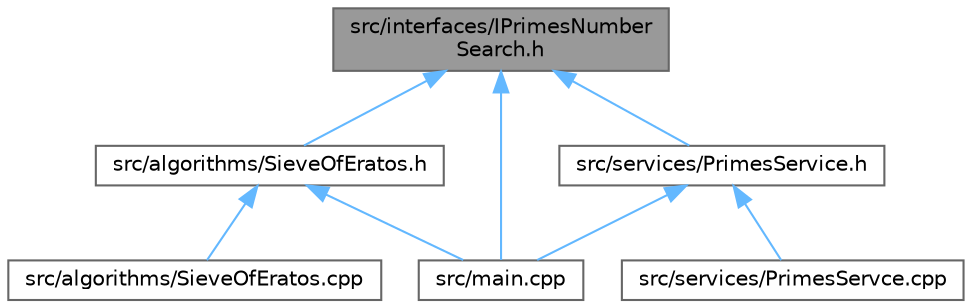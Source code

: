 digraph "src/interfaces/IPrimesNumberSearch.h"
{
 // LATEX_PDF_SIZE
  bgcolor="transparent";
  edge [fontname=Helvetica,fontsize=10,labelfontname=Helvetica,labelfontsize=10];
  node [fontname=Helvetica,fontsize=10,shape=box,height=0.2,width=0.4];
  Node1 [id="Node000001",label="src/interfaces/IPrimesNumber\lSearch.h",height=0.2,width=0.4,color="gray40", fillcolor="grey60", style="filled", fontcolor="black",tooltip="Interfaz para la búsqueda de números primos."];
  Node1 -> Node2 [id="edge1_Node000001_Node000002",dir="back",color="steelblue1",style="solid",tooltip=" "];
  Node2 [id="Node000002",label="src/algorithms/SieveOfEratos.h",height=0.2,width=0.4,color="grey40", fillcolor="white", style="filled",URL="$_sieve_of_eratos_8h.html",tooltip="Implementación del algoritmo de la Criba de Eratóstenes."];
  Node2 -> Node3 [id="edge2_Node000002_Node000003",dir="back",color="steelblue1",style="solid",tooltip=" "];
  Node3 [id="Node000003",label="src/algorithms/SieveOfEratos.cpp",height=0.2,width=0.4,color="grey40", fillcolor="white", style="filled",URL="$_sieve_of_eratos_8cpp.html",tooltip="Definición de métodos para la clase SieveOfEratos."];
  Node2 -> Node4 [id="edge3_Node000002_Node000004",dir="back",color="steelblue1",style="solid",tooltip=" "];
  Node4 [id="Node000004",label="src/main.cpp",height=0.2,width=0.4,color="grey40", fillcolor="white", style="filled",URL="$main_8cpp.html",tooltip="Punto de entrada de la aplicación para buscar números primos."];
  Node1 -> Node4 [id="edge4_Node000001_Node000004",dir="back",color="steelblue1",style="solid",tooltip=" "];
  Node1 -> Node5 [id="edge5_Node000001_Node000005",dir="back",color="steelblue1",style="solid",tooltip=" "];
  Node5 [id="Node000005",label="src/services/PrimesService.h",height=0.2,width=0.4,color="grey40", fillcolor="white", style="filled",URL="$_primes_service_8h.html",tooltip="Servicio para obtener números primos usando un algoritmo específico."];
  Node5 -> Node4 [id="edge6_Node000005_Node000004",dir="back",color="steelblue1",style="solid",tooltip=" "];
  Node5 -> Node6 [id="edge7_Node000005_Node000006",dir="back",color="steelblue1",style="solid",tooltip=" "];
  Node6 [id="Node000006",label="src/services/PrimesServce.cpp",height=0.2,width=0.4,color="grey40", fillcolor="white", style="filled",URL="$_primes_servce_8cpp.html",tooltip="Definición de métodos para la clase PrimesService."];
}
